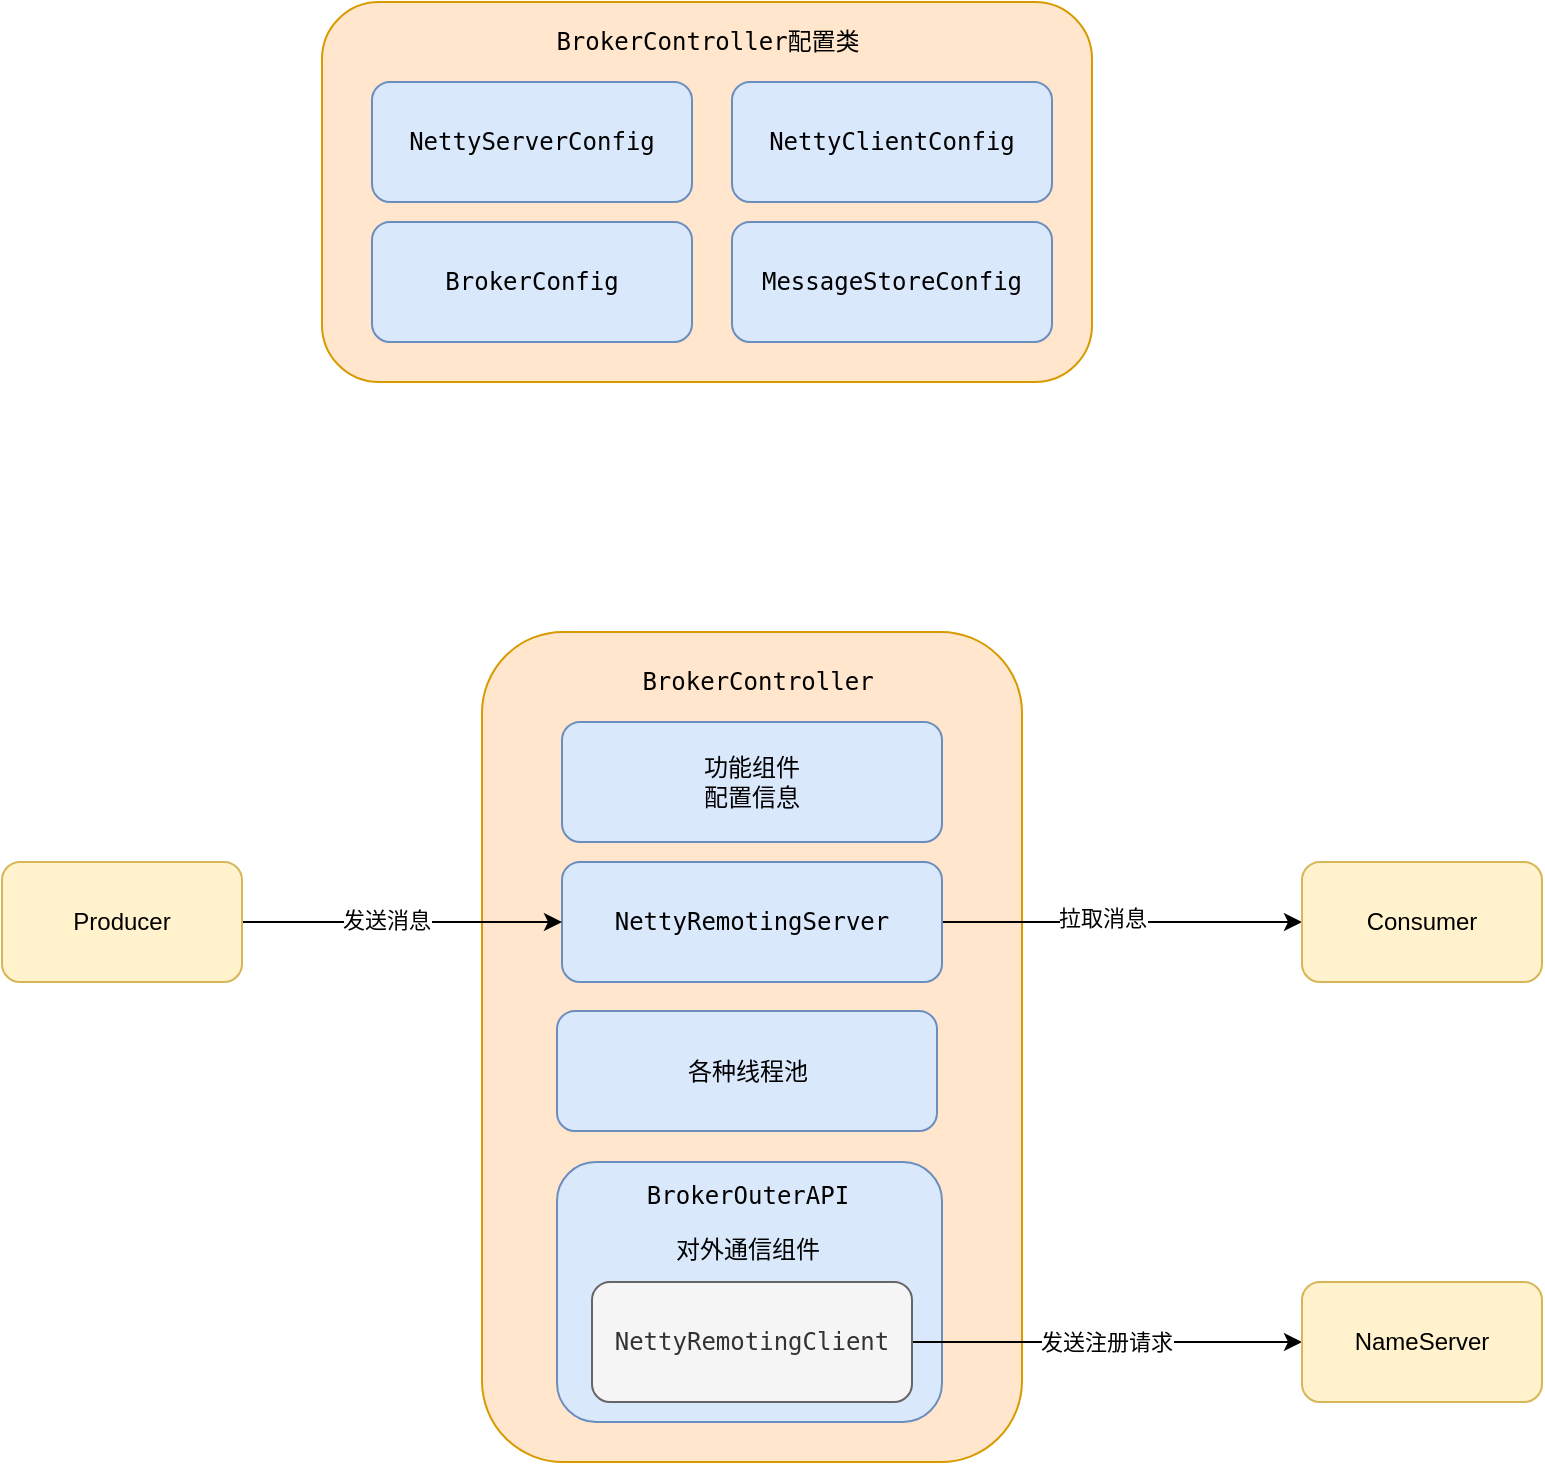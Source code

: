 <mxfile version="15.8.2" type="github">
  <diagram id="xAAkHGNQTjgieo-5SQ3h" name="Page-1">
    <mxGraphModel dx="1773" dy="536" grid="1" gridSize="10" guides="1" tooltips="1" connect="1" arrows="1" fold="1" page="1" pageScale="1" pageWidth="827" pageHeight="1169" math="0" shadow="0">
      <root>
        <mxCell id="0" />
        <mxCell id="1" parent="0" />
        <mxCell id="LrVke-J6Wjw0SnQRNW3x-1" value="" style="rounded=1;whiteSpace=wrap;html=1;fillColor=#ffe6cc;strokeColor=#d79b00;" parent="1" vertex="1">
          <mxGeometry x="70" y="80" width="385" height="190" as="geometry" />
        </mxCell>
        <mxCell id="LrVke-J6Wjw0SnQRNW3x-2" value="&lt;pre&gt;BrokerController配置类&lt;/pre&gt;" style="text;html=1;strokeColor=none;fillColor=none;align=center;verticalAlign=middle;whiteSpace=wrap;rounded=0;" parent="1" vertex="1">
          <mxGeometry x="242.5" y="90" width="40" height="20" as="geometry" />
        </mxCell>
        <mxCell id="LrVke-J6Wjw0SnQRNW3x-3" value="&lt;pre&gt;NettyServerConfig&lt;/pre&gt;" style="rounded=1;whiteSpace=wrap;html=1;fillColor=#dae8fc;strokeColor=#6c8ebf;" parent="1" vertex="1">
          <mxGeometry x="95" y="120" width="160" height="60" as="geometry" />
        </mxCell>
        <mxCell id="LrVke-J6Wjw0SnQRNW3x-4" value="&lt;pre&gt;&lt;pre&gt;NettyClientConfig&lt;/pre&gt;&lt;/pre&gt;" style="rounded=1;whiteSpace=wrap;html=1;fillColor=#dae8fc;strokeColor=#6c8ebf;" parent="1" vertex="1">
          <mxGeometry x="275" y="120" width="160" height="60" as="geometry" />
        </mxCell>
        <mxCell id="LrVke-J6Wjw0SnQRNW3x-5" value="&lt;pre&gt;&lt;pre&gt;BrokerConfig&lt;/pre&gt;&lt;/pre&gt;" style="rounded=1;whiteSpace=wrap;html=1;fillColor=#dae8fc;strokeColor=#6c8ebf;" parent="1" vertex="1">
          <mxGeometry x="95" y="190" width="160" height="60" as="geometry" />
        </mxCell>
        <mxCell id="LrVke-J6Wjw0SnQRNW3x-6" value="&lt;pre&gt;&lt;pre&gt;&lt;pre&gt;MessageStoreConfig&lt;/pre&gt;&lt;/pre&gt;&lt;/pre&gt;" style="rounded=1;whiteSpace=wrap;html=1;fillColor=#dae8fc;strokeColor=#6c8ebf;" parent="1" vertex="1">
          <mxGeometry x="275" y="190" width="160" height="60" as="geometry" />
        </mxCell>
        <mxCell id="1UQ5DoTpQU4Rsa3m7vP7-1" value="" style="rounded=1;whiteSpace=wrap;html=1;fillColor=#ffe6cc;strokeColor=#d79b00;" parent="1" vertex="1">
          <mxGeometry x="150" y="395" width="270" height="415" as="geometry" />
        </mxCell>
        <mxCell id="1UQ5DoTpQU4Rsa3m7vP7-3" value="&lt;pre&gt;BrokerController&lt;/pre&gt;" style="text;html=1;strokeColor=none;fillColor=none;align=center;verticalAlign=middle;whiteSpace=wrap;rounded=0;" parent="1" vertex="1">
          <mxGeometry x="267.5" y="410" width="40" height="20" as="geometry" />
        </mxCell>
        <mxCell id="1UQ5DoTpQU4Rsa3m7vP7-4" value="功能组件&lt;br&gt;配置信息" style="rounded=1;whiteSpace=wrap;html=1;fillColor=#dae8fc;strokeColor=#6c8ebf;" parent="1" vertex="1">
          <mxGeometry x="190" y="440" width="190" height="60" as="geometry" />
        </mxCell>
        <mxCell id="YSHoC4j14vBIs8rkGOKO-2" style="edgeStyle=orthogonalEdgeStyle;rounded=0;orthogonalLoop=1;jettySize=auto;html=1;exitX=1;exitY=0.5;exitDx=0;exitDy=0;entryX=0;entryY=0.5;entryDx=0;entryDy=0;" parent="1" source="1UQ5DoTpQU4Rsa3m7vP7-5" target="YSHoC4j14vBIs8rkGOKO-1" edge="1">
          <mxGeometry relative="1" as="geometry" />
        </mxCell>
        <mxCell id="YSHoC4j14vBIs8rkGOKO-3" value="拉取消息" style="edgeLabel;html=1;align=center;verticalAlign=middle;resizable=0;points=[];" parent="YSHoC4j14vBIs8rkGOKO-2" vertex="1" connectable="0">
          <mxGeometry x="-0.111" y="2" relative="1" as="geometry">
            <mxPoint as="offset" />
          </mxGeometry>
        </mxCell>
        <mxCell id="1UQ5DoTpQU4Rsa3m7vP7-5" value="&lt;pre&gt;NettyRemotingServer&lt;/pre&gt;" style="rounded=1;whiteSpace=wrap;html=1;fillColor=#dae8fc;strokeColor=#6c8ebf;" parent="1" vertex="1">
          <mxGeometry x="190" y="510" width="190" height="60" as="geometry" />
        </mxCell>
        <mxCell id="1UQ5DoTpQU4Rsa3m7vP7-6" value="&lt;pre&gt;&lt;pre&gt;&lt;br&gt;&lt;/pre&gt;&lt;/pre&gt;" style="rounded=1;whiteSpace=wrap;html=1;fillColor=#dae8fc;strokeColor=#6c8ebf;" parent="1" vertex="1">
          <mxGeometry x="187.5" y="660" width="192.5" height="130" as="geometry" />
        </mxCell>
        <mxCell id="1UQ5DoTpQU4Rsa3m7vP7-12" style="edgeStyle=orthogonalEdgeStyle;rounded=0;orthogonalLoop=1;jettySize=auto;html=1;exitX=1;exitY=0.5;exitDx=0;exitDy=0;entryX=0;entryY=0.5;entryDx=0;entryDy=0;" parent="1" source="1UQ5DoTpQU4Rsa3m7vP7-7" target="1UQ5DoTpQU4Rsa3m7vP7-11" edge="1">
          <mxGeometry relative="1" as="geometry" />
        </mxCell>
        <mxCell id="1UQ5DoTpQU4Rsa3m7vP7-13" value="发送注册请求" style="edgeLabel;html=1;align=center;verticalAlign=middle;resizable=0;points=[];" parent="1UQ5DoTpQU4Rsa3m7vP7-12" vertex="1" connectable="0">
          <mxGeometry x="-0.023" relative="1" as="geometry">
            <mxPoint x="1" as="offset" />
          </mxGeometry>
        </mxCell>
        <mxCell id="1UQ5DoTpQU4Rsa3m7vP7-7" value="&lt;pre&gt;&lt;pre&gt;NettyRemotingClient&lt;/pre&gt;&lt;/pre&gt;" style="rounded=1;whiteSpace=wrap;html=1;fillColor=#f5f5f5;strokeColor=#666666;fontColor=#333333;" parent="1" vertex="1">
          <mxGeometry x="205" y="720" width="160" height="60" as="geometry" />
        </mxCell>
        <mxCell id="1UQ5DoTpQU4Rsa3m7vP7-8" value="各种线程池" style="rounded=1;whiteSpace=wrap;html=1;fillColor=#dae8fc;strokeColor=#6c8ebf;" parent="1" vertex="1">
          <mxGeometry x="187.5" y="584.5" width="190" height="60" as="geometry" />
        </mxCell>
        <mxCell id="1UQ5DoTpQU4Rsa3m7vP7-9" value="&lt;pre&gt;BrokerOuterAPI&lt;/pre&gt;&lt;pre&gt;对外通信组件&lt;/pre&gt;" style="text;html=1;strokeColor=none;fillColor=none;align=center;verticalAlign=middle;whiteSpace=wrap;rounded=0;" parent="1" vertex="1">
          <mxGeometry x="217.5" y="680" width="130" height="20" as="geometry" />
        </mxCell>
        <mxCell id="1UQ5DoTpQU4Rsa3m7vP7-11" value="NameServer" style="rounded=1;whiteSpace=wrap;html=1;fillColor=#fff2cc;strokeColor=#d6b656;" parent="1" vertex="1">
          <mxGeometry x="560" y="720" width="120" height="60" as="geometry" />
        </mxCell>
        <mxCell id="1UQ5DoTpQU4Rsa3m7vP7-15" style="edgeStyle=orthogonalEdgeStyle;rounded=0;orthogonalLoop=1;jettySize=auto;html=1;exitX=1;exitY=0.5;exitDx=0;exitDy=0;entryX=0;entryY=0.5;entryDx=0;entryDy=0;" parent="1" source="1UQ5DoTpQU4Rsa3m7vP7-14" target="1UQ5DoTpQU4Rsa3m7vP7-5" edge="1">
          <mxGeometry relative="1" as="geometry" />
        </mxCell>
        <mxCell id="1UQ5DoTpQU4Rsa3m7vP7-16" value="发送消息" style="edgeLabel;html=1;align=center;verticalAlign=middle;resizable=0;points=[];" parent="1UQ5DoTpQU4Rsa3m7vP7-15" vertex="1" connectable="0">
          <mxGeometry x="-0.1" y="1" relative="1" as="geometry">
            <mxPoint as="offset" />
          </mxGeometry>
        </mxCell>
        <mxCell id="1UQ5DoTpQU4Rsa3m7vP7-14" value="Producer" style="rounded=1;whiteSpace=wrap;html=1;fillColor=#fff2cc;strokeColor=#d6b656;" parent="1" vertex="1">
          <mxGeometry x="-90" y="510" width="120" height="60" as="geometry" />
        </mxCell>
        <mxCell id="YSHoC4j14vBIs8rkGOKO-1" value="Consumer" style="rounded=1;whiteSpace=wrap;html=1;fillColor=#fff2cc;strokeColor=#d6b656;" parent="1" vertex="1">
          <mxGeometry x="560" y="510" width="120" height="60" as="geometry" />
        </mxCell>
      </root>
    </mxGraphModel>
  </diagram>
</mxfile>
